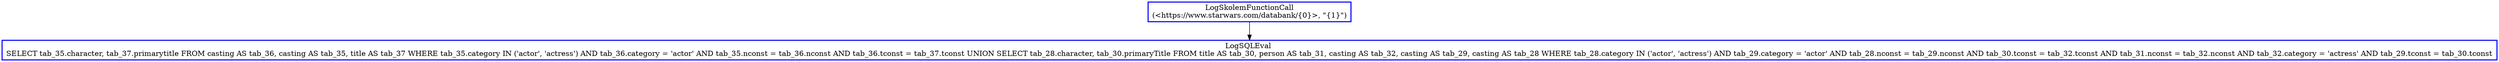 digraph  g{
node [shape=rectangle, color=black, fontcolor=black, style=bold]
0 [label="LogSkolemFunctionCall
(<https://www.starwars.com/databank/{0}>, \"{1}\")" , color = blue] ; 
1 [label="LogSQLEval 
SELECT tab_35.character, tab_37.primarytitle FROM casting AS tab_36, casting AS tab_35, title AS tab_37 WHERE tab_35.category IN ('actor', 'actress') AND tab_36.category = 'actor' AND tab_35.nconst = tab_36.nconst AND tab_36.tconst = tab_37.tconst UNION SELECT tab_28.character, tab_30.primaryTitle FROM title AS tab_30, person AS tab_31, casting AS tab_32, casting AS tab_29, casting AS tab_28 WHERE tab_28.category IN ('actor', 'actress') AND tab_29.category = 'actor' AND tab_28.nconst = tab_29.nconst AND tab_30.tconst = tab_32.tconst AND tab_31.nconst = tab_32.nconst AND tab_32.category = 'actress' AND tab_29.tconst = tab_30.tconst", color = blue] ; 
0 -> 1 ; 
}

